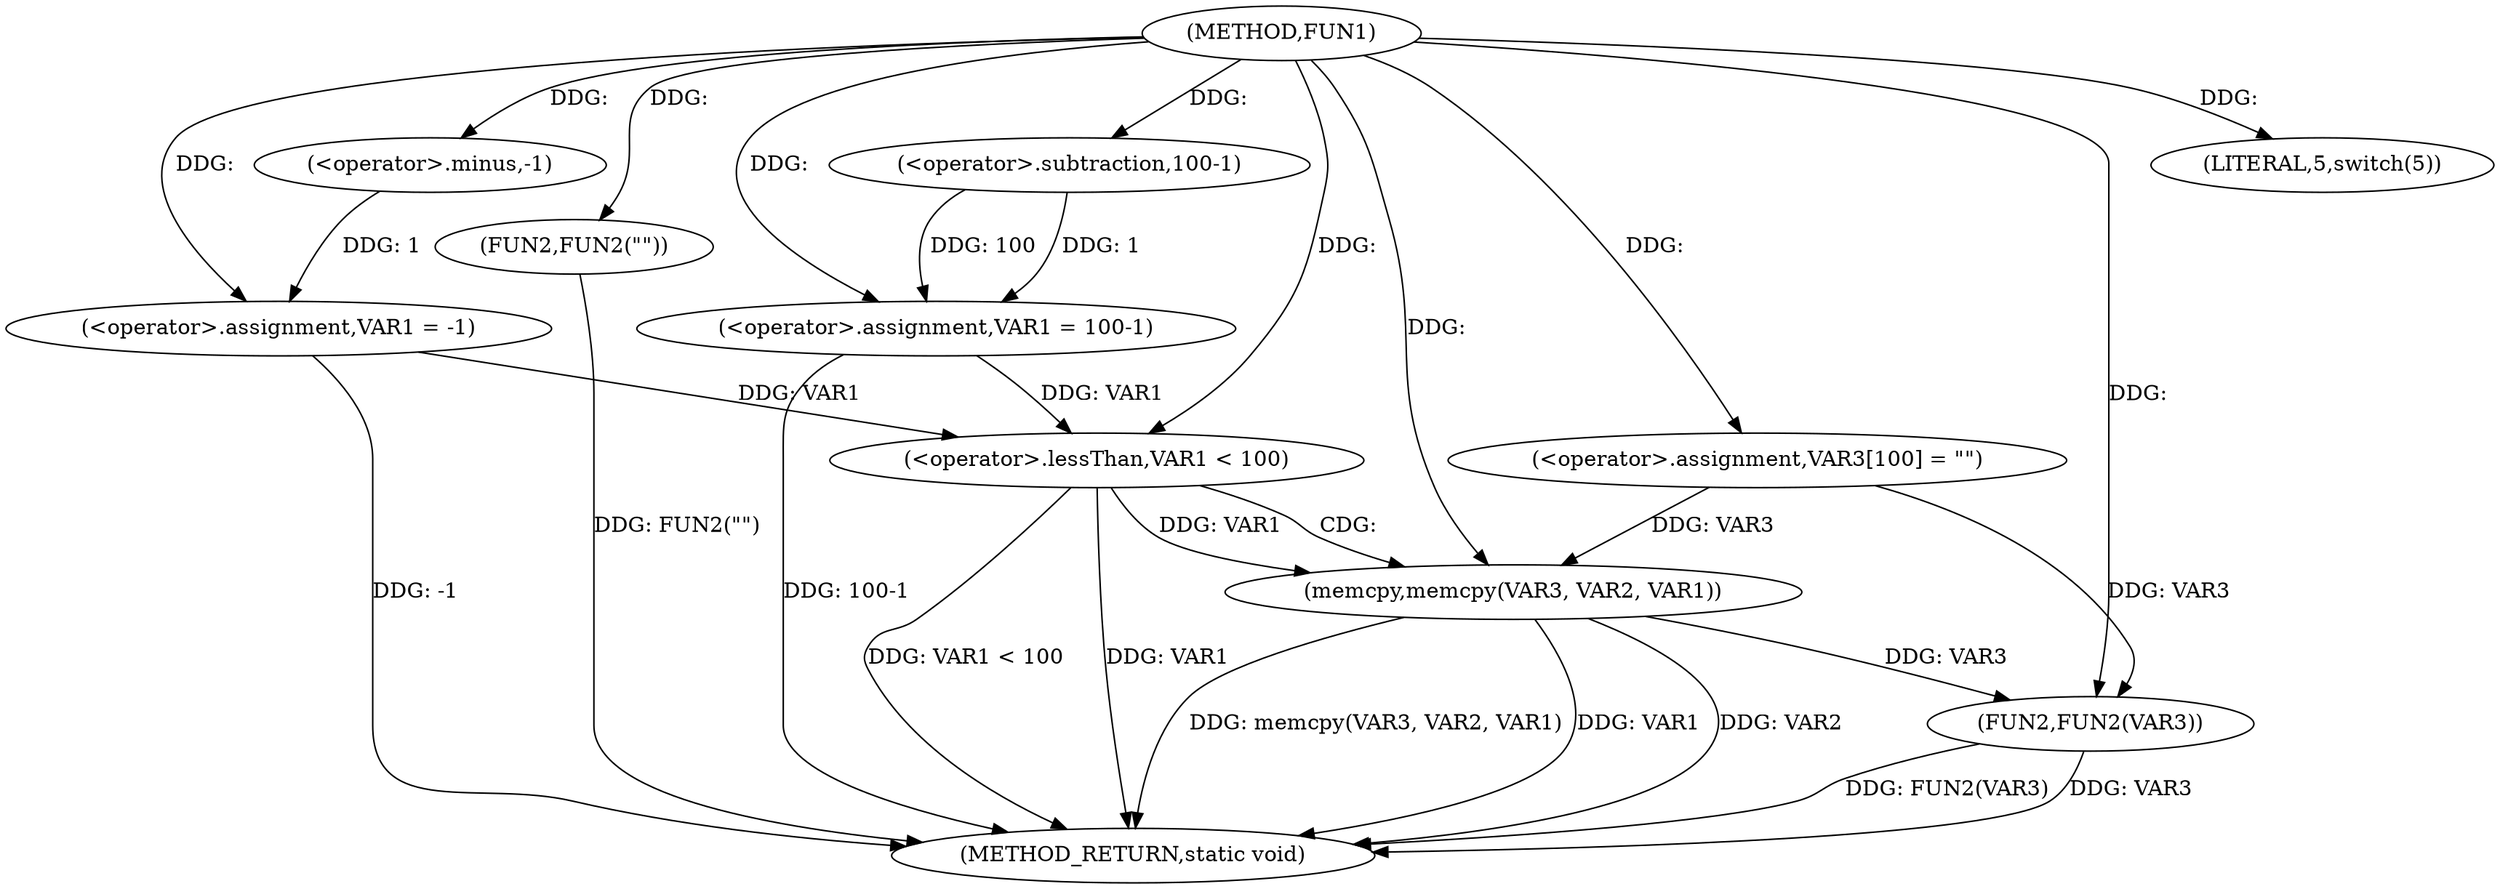 digraph FUN1 {  
"1000100" [label = "(METHOD,FUN1)" ]
"1000138" [label = "(METHOD_RETURN,static void)" ]
"1000103" [label = "(<operator>.assignment,VAR1 = -1)" ]
"1000105" [label = "(<operator>.minus,-1)" ]
"1000108" [label = "(LITERAL,5,switch(5))" ]
"1000111" [label = "(FUN2,FUN2(\"\"))" ]
"1000115" [label = "(<operator>.assignment,VAR1 = 100-1)" ]
"1000117" [label = "(<operator>.subtraction,100-1)" ]
"1000124" [label = "(<operator>.assignment,VAR3[100] = \"\")" ]
"1000128" [label = "(<operator>.lessThan,VAR1 < 100)" ]
"1000132" [label = "(memcpy,memcpy(VAR3, VAR2, VAR1))" ]
"1000136" [label = "(FUN2,FUN2(VAR3))" ]
  "1000115" -> "1000138"  [ label = "DDG: 100-1"] 
  "1000103" -> "1000138"  [ label = "DDG: -1"] 
  "1000132" -> "1000138"  [ label = "DDG: memcpy(VAR3, VAR2, VAR1)"] 
  "1000132" -> "1000138"  [ label = "DDG: VAR1"] 
  "1000136" -> "1000138"  [ label = "DDG: FUN2(VAR3)"] 
  "1000128" -> "1000138"  [ label = "DDG: VAR1 < 100"] 
  "1000111" -> "1000138"  [ label = "DDG: FUN2(\"\")"] 
  "1000136" -> "1000138"  [ label = "DDG: VAR3"] 
  "1000128" -> "1000138"  [ label = "DDG: VAR1"] 
  "1000132" -> "1000138"  [ label = "DDG: VAR2"] 
  "1000105" -> "1000103"  [ label = "DDG: 1"] 
  "1000100" -> "1000103"  [ label = "DDG: "] 
  "1000100" -> "1000105"  [ label = "DDG: "] 
  "1000100" -> "1000108"  [ label = "DDG: "] 
  "1000100" -> "1000111"  [ label = "DDG: "] 
  "1000117" -> "1000115"  [ label = "DDG: 100"] 
  "1000117" -> "1000115"  [ label = "DDG: 1"] 
  "1000100" -> "1000115"  [ label = "DDG: "] 
  "1000100" -> "1000117"  [ label = "DDG: "] 
  "1000100" -> "1000124"  [ label = "DDG: "] 
  "1000103" -> "1000128"  [ label = "DDG: VAR1"] 
  "1000115" -> "1000128"  [ label = "DDG: VAR1"] 
  "1000100" -> "1000128"  [ label = "DDG: "] 
  "1000124" -> "1000132"  [ label = "DDG: VAR3"] 
  "1000100" -> "1000132"  [ label = "DDG: "] 
  "1000128" -> "1000132"  [ label = "DDG: VAR1"] 
  "1000124" -> "1000136"  [ label = "DDG: VAR3"] 
  "1000132" -> "1000136"  [ label = "DDG: VAR3"] 
  "1000100" -> "1000136"  [ label = "DDG: "] 
  "1000128" -> "1000132"  [ label = "CDG: "] 
}
